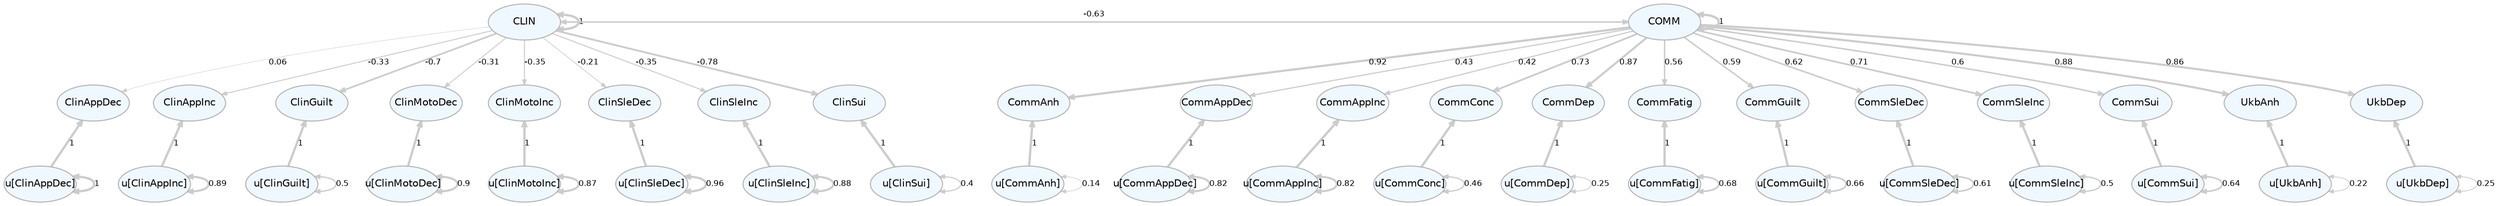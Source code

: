 digraph {

graph [layout = "dot",
       rankdir = "TB",
       outputorder = "edgesfirst",
       bgcolor = "white"]

node [fontname = "Helvetica",
      fontsize = "10",
      shape = "circle",
      fixedsize = "true",
      width = "0.5",
      style = "filled",
      fillcolor = "aliceblue",
      color = "gray70",
      fontcolor = "gray50"]

edge [fontname = "Helvetica",
     fontsize = "8",
     len = "1.5",
     color = "gray80",
     arrowsize = "0.5"]

rankdir = TB;
{rank=min; 1; 2;}
{rank=same; 23; 24; 25; 26; 27; 28; 29; 30; 31; 32; 33; 34; 35; 36; 37; 38; 39; 40; 41; 42;}
{rank=max; 3; 4; 5; 6; 7; 8; 9; 10; 11; 12; 13; 14; 15; 16; 17; 18; 19; 20; 21; 22;}

  "1" [label = "CLIN", shape = "oval", width = "1", fontcolor = "black"] 
  "2" [label = "COMM", shape = "oval", width = "1", fontcolor = "black"] 
  "3" [label = "u[ClinAppDec]", shape = "oval", width = "1", fontcolor = "black"] 
  "4" [label = "u[ClinAppInc]", shape = "oval", width = "1", fontcolor = "black"] 
  "5" [label = "u[ClinGuilt]", shape = "oval", width = "1", fontcolor = "black"] 
  "6" [label = "u[ClinMotoDec]", shape = "oval", width = "1", fontcolor = "black"] 
  "7" [label = "u[ClinMotoInc]", shape = "oval", width = "1", fontcolor = "black"] 
  "8" [label = "u[ClinSleDec]", shape = "oval", width = "1", fontcolor = "black"] 
  "9" [label = "u[ClinSleInc]", shape = "oval", width = "1", fontcolor = "black"] 
  "10" [label = "u[ClinSui]", shape = "oval", width = "1", fontcolor = "black"] 
  "11" [label = "u[CommAnh]", shape = "oval", width = "1", fontcolor = "black"] 
  "12" [label = "u[CommAppDec]", shape = "oval", width = "1", fontcolor = "black"] 
  "13" [label = "u[CommAppInc]", shape = "oval", width = "1", fontcolor = "black"] 
  "14" [label = "u[CommConc]", shape = "oval", width = "1", fontcolor = "black"] 
  "15" [label = "u[CommDep]", shape = "oval", width = "1", fontcolor = "black"] 
  "16" [label = "u[CommFatig]", shape = "oval", width = "1", fontcolor = "black"] 
  "17" [label = "u[CommGuilt]", shape = "oval", width = "1", fontcolor = "black"] 
  "18" [label = "u[CommSleDec]", shape = "oval", width = "1", fontcolor = "black"] 
  "19" [label = "u[CommSleInc]", shape = "oval", width = "1", fontcolor = "black"] 
  "20" [label = "u[CommSui]", shape = "oval", width = "1", fontcolor = "black"] 
  "21" [label = "u[UkbAnh]", shape = "oval", width = "1", fontcolor = "black"] 
  "22" [label = "u[UkbDep]", shape = "oval", width = "1", fontcolor = "black"] 
  "23" [label = "ClinAppDec", shape = "oval", width = "1", fontcolor = "black"] 
  "24" [label = "ClinAppInc", shape = "oval", width = "1", fontcolor = "black"] 
  "25" [label = "ClinGuilt", shape = "oval", width = "1", fontcolor = "black"] 
  "26" [label = "ClinMotoDec", shape = "oval", width = "1", fontcolor = "black"] 
  "27" [label = "ClinMotoInc", shape = "oval", width = "1", fontcolor = "black"] 
  "28" [label = "ClinSleDec", shape = "oval", width = "1", fontcolor = "black"] 
  "29" [label = "ClinSleInc", shape = "oval", width = "1", fontcolor = "black"] 
  "30" [label = "ClinSui", shape = "oval", width = "1", fontcolor = "black"] 
  "31" [label = "CommAnh", shape = "oval", width = "1", fontcolor = "black"] 
  "32" [label = "CommAppDec", shape = "oval", width = "1", fontcolor = "black"] 
  "33" [label = "CommAppInc", shape = "oval", width = "1", fontcolor = "black"] 
  "34" [label = "CommConc", shape = "oval", width = "1", fontcolor = "black"] 
  "35" [label = "CommDep", shape = "oval", width = "1", fontcolor = "black"] 
  "36" [label = "CommFatig", shape = "oval", width = "1", fontcolor = "black"] 
  "37" [label = "CommGuilt", shape = "oval", width = "1", fontcolor = "black"] 
  "38" [label = "CommSleDec", shape = "oval", width = "1", fontcolor = "black"] 
  "39" [label = "CommSleInc", shape = "oval", width = "1", fontcolor = "black"] 
  "40" [label = "CommSui", shape = "oval", width = "1", fontcolor = "black"] 
  "41" [label = "UkbAnh", shape = "oval", width = "1", fontcolor = "black"] 
  "42" [label = "UkbDep", shape = "oval", width = "1", fontcolor = "black"] 
"1"->"1" [label = "1", penwidth = "2.3", dir = "both"] 
"1"->"2" [label = "-0.63", penwidth = "1.55305908912385", dir = "both"] 
"1"->"23" [label = "0.06", penwidth = "0.423864873815155", dir = "forward"] 
"1"->"24" [label = "-0.33", penwidth = "0.95827765715994", dir = "forward"] 
"1"->"25" [label = "-0.7", penwidth = "1.7074799192", dir = "forward"] 
"1"->"26" [label = "-0.31", penwidth = "0.918500530325473", dir = "forward"] 
"1"->"27" [label = "-0.35", penwidth = "1.00720289664966", dir = "forward"] 
"1"->"28" [label = "-0.21", penwidth = "0.711591937973332", dir = "forward"] 
"1"->"29" [label = "-0.35", penwidth = "0.991230864423798", dir = "forward"] 
"1"->"30" [label = "-0.78", penwidth = "1.85337861183136", dir = "forward"] 
"2"->"2" [label = "1", penwidth = "2.3", dir = "both"] 
"2"->"31" [label = "0.92", penwidth = "2.14986133513483", dir = "forward"] 
"2"->"32" [label = "0.43", penwidth = "1.15309754698065", dir = "forward"] 
"2"->"33" [label = "0.42", penwidth = "1.14418805112278", dir = "forward"] 
"2"->"34" [label = "0.73", penwidth = "1.76370145371905", dir = "forward"] 
"2"->"35" [label = "0.87", penwidth = "2.0338813639124", dir = "forward"] 
"2"->"36" [label = "0.56", penwidth = "1.42394280380577", dir = "forward"] 
"2"->"37" [label = "0.59", penwidth = "1.47183978278669", dir = "forward"] 
"2"->"38" [label = "0.62", penwidth = "1.54830381509409", dir = "forward"] 
"2"->"39" [label = "0.71", penwidth = "1.71660360452473", dir = "forward"] 
"2"->"40" [label = "0.6", penwidth = "1.49566068132323", dir = "forward"] 
"2"->"41" [label = "0.88", penwidth = "2.06924298870627", dir = "forward"] 
"2"->"42" [label = "0.86", penwidth = "2.02700558240774", dir = "forward"] 
"3"->"23" [label = "1", penwidth = "2.3", dir = "forward"] 
"3"->"3" [label = "1", penwidth = "2.29232381178264", dir = "both"] 
"4"->"24" [label = "1", penwidth = "2.3", dir = "forward"] 
"4"->"4" [label = "0.89", penwidth = "2.08333484822601", dir = "both"] 
"5"->"25" [label = "1", penwidth = "2.3", dir = "forward"] 
"5"->"5" [label = "0.5", penwidth = "1.30949183340903", dir = "both"] 
"6"->"26" [label = "1", penwidth = "2.3", dir = "forward"] 
"6"->"6" [label = "0.9", penwidth = "2.10871845997343", dir = "both"] 
"7"->"27" [label = "1", penwidth = "2.3", dir = "forward"] 
"7"->"7" [label = "0.87", penwidth = "2.04993237701483", dir = "both"] 
"8"->"28" [label = "1", penwidth = "2.3", dir = "forward"] 
"8"->"8" [label = "0.96", penwidth = "2.21530055760024", dir = "both"] 
"9"->"29" [label = "1", penwidth = "2.3", dir = "forward"] 
"9"->"9" [label = "0.88", penwidth = "2.06109887360575", dir = "both"] 
"10"->"30" [label = "1", penwidth = "2.3", dir = "forward"] 
"10"->"10" [label = "0.4", penwidth = "1.09350393055247", dir = "both"] 
"11"->"31" [label = "1", penwidth = "2.3", dir = "forward"] 
"11"->"11" [label = "0.14", penwidth = "0.589008528476833", dir = "both"] 
"12"->"32" [label = "1", penwidth = "2.3", dir = "forward"] 
"12"->"12" [label = "0.82", penwidth = "1.93610932052288", dir = "both"] 
"13"->"33" [label = "1", penwidth = "2.3", dir = "forward"] 
"13"->"13" [label = "0.82", penwidth = "1.94367390753137", dir = "both"] 
"14"->"34" [label = "1", penwidth = "2.3", dir = "forward"] 
"14"->"14" [label = "0.46", penwidth = "1.22879506607629", dir = "both"] 
"15"->"35" [label = "1", penwidth = "2.3", dir = "forward"] 
"15"->"15" [label = "0.25", penwidth = "0.796828497485435", dir = "both"] 
"16"->"36" [label = "1", penwidth = "2.3", dir = "forward"] 
"16"->"16" [label = "0.68", penwidth = "1.66837539421931", dir = "both"] 
"17"->"37" [label = "1", penwidth = "2.3", dir = "forward"] 
"17"->"17" [label = "0.66", penwidth = "1.61339443646735", dir = "both"] 
"18"->"38" [label = "1", penwidth = "2.3", dir = "forward"] 
"18"->"18" [label = "0.61", penwidth = "1.52086795667158", dir = "both"] 
"19"->"39" [label = "1", penwidth = "2.3", dir = "forward"] 
"19"->"19" [label = "0.5", penwidth = "1.2966159434914", dir = "both"] 
"20"->"40" [label = "1", penwidth = "2.3", dir = "forward"] 
"20"->"20" [label = "0.64", penwidth = "1.58520108763441", dir = "both"] 
"21"->"41" [label = "1", penwidth = "2.3", dir = "forward"] 
"21"->"21" [label = "0.22", penwidth = "0.734891719155226", dir = "both"] 
"22"->"42" [label = "1", penwidth = "2.3", dir = "forward"] 
"22"->"22" [label = "0.25", penwidth = "0.808730895992535", dir = "both"] 
}
